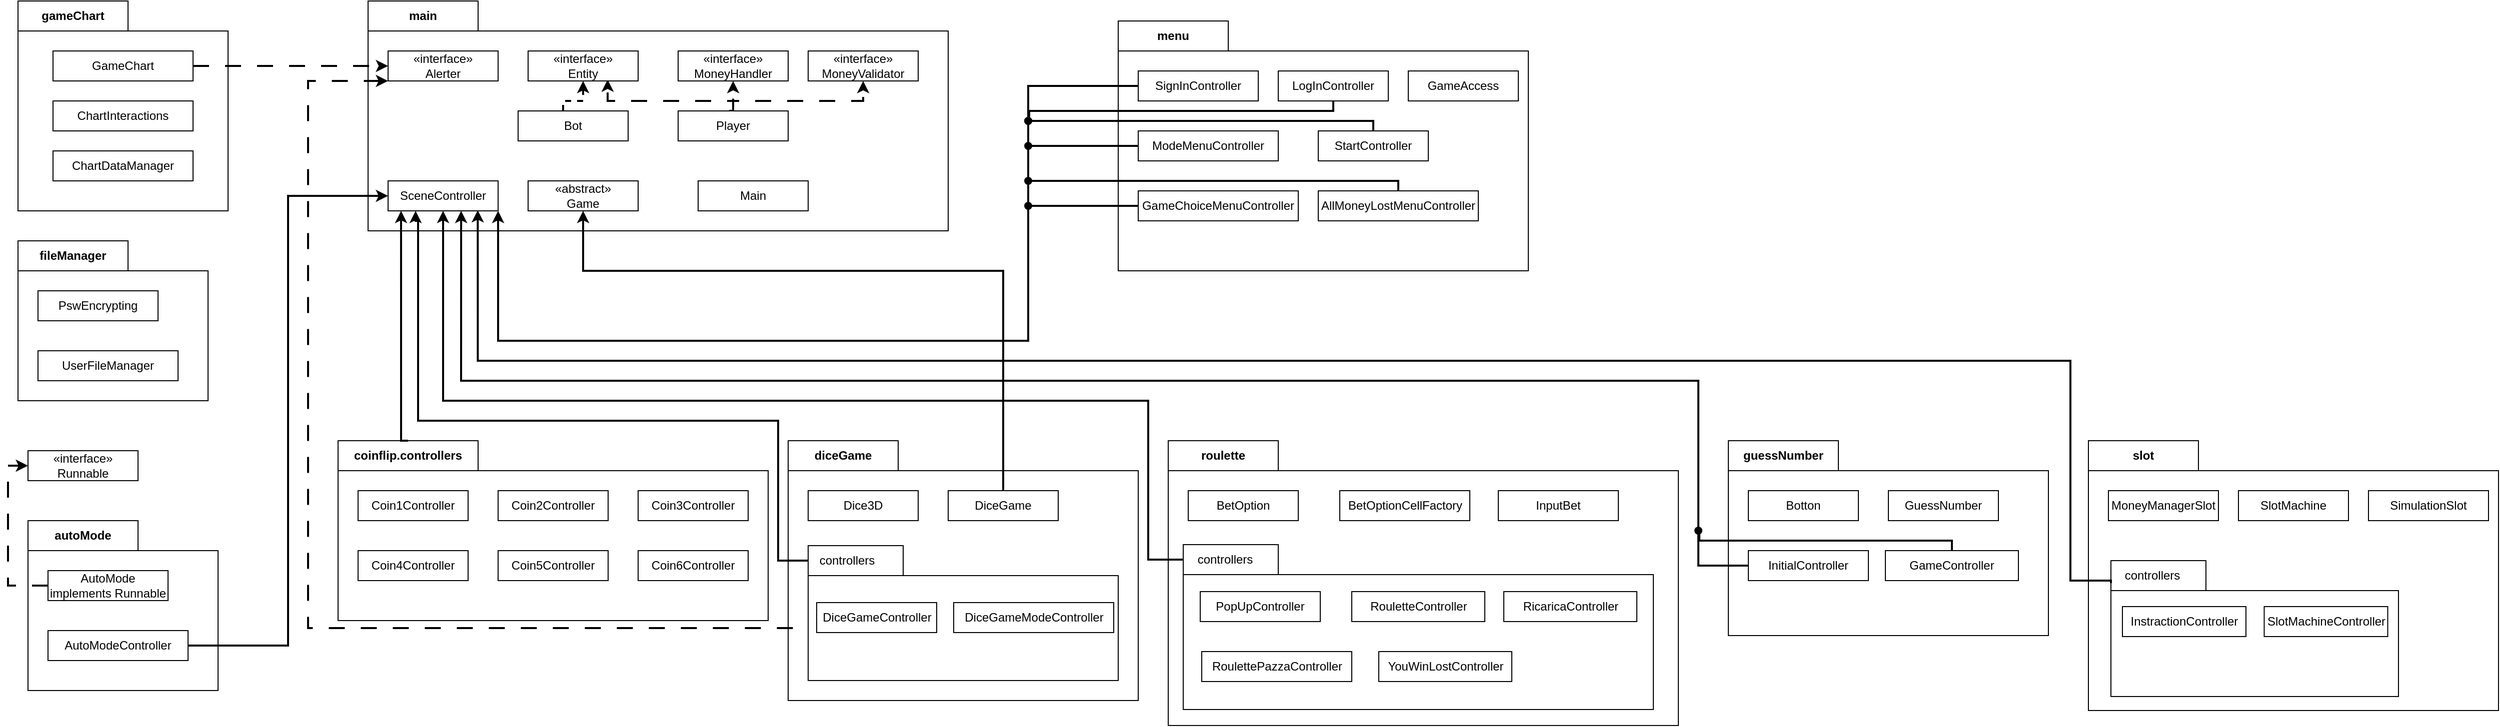 <mxfile version="27.0.3">
  <diagram name="Pagina-1" id="ULorsX4dkZvLXAzqjklM">
    <mxGraphModel dx="2839" dy="1103" grid="1" gridSize="10" guides="1" tooltips="1" connect="1" arrows="1" fold="1" page="1" pageScale="1" pageWidth="827" pageHeight="1169" math="0" shadow="0">
      <root>
        <mxCell id="0" />
        <mxCell id="1" parent="0" />
        <mxCell id="FWpXfkDFyRF1rJNaKwE4-2" value="main" style="shape=folder;fontStyle=1;tabWidth=110;tabHeight=30;tabPosition=left;html=1;boundedLbl=1;labelInHeader=1;container=1;collapsible=0;recursiveResize=0;whiteSpace=wrap;" parent="1" vertex="1">
          <mxGeometry x="-420" y="80" width="580" height="230" as="geometry" />
        </mxCell>
        <mxCell id="FWpXfkDFyRF1rJNaKwE4-3" value="&lt;div&gt;«interface»&lt;br&gt;&lt;/div&gt;Alerter" style="html=1;whiteSpace=wrap;" parent="FWpXfkDFyRF1rJNaKwE4-2" vertex="1">
          <mxGeometry width="110" height="30" relative="1" as="geometry">
            <mxPoint x="20" y="50" as="offset" />
          </mxGeometry>
        </mxCell>
        <mxCell id="FWpXfkDFyRF1rJNaKwE4-11" value="&lt;div&gt;«interface»&lt;br&gt;&lt;/div&gt;MoneyHandler" style="html=1;whiteSpace=wrap;" parent="FWpXfkDFyRF1rJNaKwE4-2" vertex="1">
          <mxGeometry x="310" y="50" width="110" height="30" as="geometry" />
        </mxCell>
        <mxCell id="FWpXfkDFyRF1rJNaKwE4-14" style="edgeStyle=orthogonalEdgeStyle;rounded=0;orthogonalLoop=1;jettySize=auto;html=1;dashed=1;strokeWidth=2;" parent="FWpXfkDFyRF1rJNaKwE4-2" source="FWpXfkDFyRF1rJNaKwE4-10" target="FWpXfkDFyRF1rJNaKwE4-4" edge="1">
          <mxGeometry relative="1" as="geometry">
            <Array as="points">
              <mxPoint x="195" y="100" />
              <mxPoint x="215" y="100" />
            </Array>
          </mxGeometry>
        </mxCell>
        <mxCell id="FWpXfkDFyRF1rJNaKwE4-10" value="Bot" style="html=1;whiteSpace=wrap;" parent="FWpXfkDFyRF1rJNaKwE4-2" vertex="1">
          <mxGeometry x="150" y="110" width="110" height="30" as="geometry" />
        </mxCell>
        <mxCell id="FWpXfkDFyRF1rJNaKwE4-9" value="Main" style="html=1;whiteSpace=wrap;" parent="FWpXfkDFyRF1rJNaKwE4-2" vertex="1">
          <mxGeometry x="330" y="180" width="110" height="30" as="geometry" />
        </mxCell>
        <mxCell id="FWpXfkDFyRF1rJNaKwE4-8" value="SceneController" style="html=1;whiteSpace=wrap;" parent="FWpXfkDFyRF1rJNaKwE4-2" vertex="1">
          <mxGeometry x="20" y="180" width="110" height="30" as="geometry" />
        </mxCell>
        <mxCell id="FWpXfkDFyRF1rJNaKwE4-15" style="edgeStyle=orthogonalEdgeStyle;rounded=0;orthogonalLoop=1;jettySize=auto;html=1;exitX=0.464;exitY=-0.006;exitDx=0;exitDy=0;exitPerimeter=0;dashed=1;dashPattern=8 8;strokeWidth=2;" parent="FWpXfkDFyRF1rJNaKwE4-2" source="FWpXfkDFyRF1rJNaKwE4-7" target="FWpXfkDFyRF1rJNaKwE4-11" edge="1">
          <mxGeometry relative="1" as="geometry">
            <Array as="points">
              <mxPoint x="365" y="110" />
            </Array>
          </mxGeometry>
        </mxCell>
        <mxCell id="FWpXfkDFyRF1rJNaKwE4-17" style="edgeStyle=orthogonalEdgeStyle;rounded=0;orthogonalLoop=1;jettySize=auto;html=1;dashed=1;dashPattern=8 8;strokeWidth=2;" parent="FWpXfkDFyRF1rJNaKwE4-2" source="FWpXfkDFyRF1rJNaKwE4-7" target="FWpXfkDFyRF1rJNaKwE4-6" edge="1">
          <mxGeometry relative="1" as="geometry">
            <Array as="points">
              <mxPoint x="365" y="100" />
              <mxPoint x="495" y="100" />
            </Array>
          </mxGeometry>
        </mxCell>
        <mxCell id="FWpXfkDFyRF1rJNaKwE4-18" style="edgeStyle=orthogonalEdgeStyle;rounded=0;orthogonalLoop=1;jettySize=auto;html=1;entryX=0.723;entryY=0.954;entryDx=0;entryDy=0;entryPerimeter=0;dashed=1;dashPattern=8 8;strokeWidth=2;" parent="FWpXfkDFyRF1rJNaKwE4-2" source="FWpXfkDFyRF1rJNaKwE4-7" target="FWpXfkDFyRF1rJNaKwE4-4" edge="1">
          <mxGeometry relative="1" as="geometry">
            <mxPoint x="240" y="90" as="targetPoint" />
            <Array as="points">
              <mxPoint x="365" y="100" />
              <mxPoint x="240" y="100" />
            </Array>
          </mxGeometry>
        </mxCell>
        <mxCell id="FWpXfkDFyRF1rJNaKwE4-7" value="Player" style="html=1;whiteSpace=wrap;" parent="FWpXfkDFyRF1rJNaKwE4-2" vertex="1">
          <mxGeometry x="310" y="110" width="110" height="30" as="geometry" />
        </mxCell>
        <mxCell id="FWpXfkDFyRF1rJNaKwE4-6" value="&lt;div&gt;«interface»&lt;br&gt;&lt;/div&gt;MoneyValidator" style="html=1;whiteSpace=wrap;" parent="FWpXfkDFyRF1rJNaKwE4-2" vertex="1">
          <mxGeometry x="440" y="50" width="110" height="30" as="geometry" />
        </mxCell>
        <mxCell id="FWpXfkDFyRF1rJNaKwE4-5" value="&lt;div&gt;&lt;div&gt;«abstract»&lt;br&gt;&lt;/div&gt;&lt;/div&gt;Game" style="html=1;whiteSpace=wrap;" parent="FWpXfkDFyRF1rJNaKwE4-2" vertex="1">
          <mxGeometry x="160" y="180" width="110" height="30" as="geometry" />
        </mxCell>
        <mxCell id="FWpXfkDFyRF1rJNaKwE4-4" value="&lt;div&gt;«interface»&lt;br&gt;&lt;/div&gt;Entity" style="html=1;whiteSpace=wrap;" parent="FWpXfkDFyRF1rJNaKwE4-2" vertex="1">
          <mxGeometry x="160" y="50" width="110" height="30" as="geometry" />
        </mxCell>
        <mxCell id="FWpXfkDFyRF1rJNaKwE4-19" value="coinflip.controllers" style="shape=folder;fontStyle=1;tabWidth=140;tabHeight=30;tabPosition=left;html=1;boundedLbl=1;labelInHeader=1;container=1;collapsible=0;recursiveResize=0;whiteSpace=wrap;" parent="1" vertex="1">
          <mxGeometry x="-450" y="520" width="430" height="180" as="geometry" />
        </mxCell>
        <mxCell id="FWpXfkDFyRF1rJNaKwE4-20" value="Coin1Controller" style="html=1;whiteSpace=wrap;" parent="FWpXfkDFyRF1rJNaKwE4-19" vertex="1">
          <mxGeometry width="110" height="30" relative="1" as="geometry">
            <mxPoint x="20" y="50" as="offset" />
          </mxGeometry>
        </mxCell>
        <mxCell id="FWpXfkDFyRF1rJNaKwE4-39" value="Coin2Controller" style="html=1;whiteSpace=wrap;" parent="FWpXfkDFyRF1rJNaKwE4-19" vertex="1">
          <mxGeometry x="160" y="50" width="110" height="30" as="geometry" />
        </mxCell>
        <mxCell id="FWpXfkDFyRF1rJNaKwE4-38" value="Coin3Controller" style="html=1;whiteSpace=wrap;" parent="FWpXfkDFyRF1rJNaKwE4-19" vertex="1">
          <mxGeometry x="300" y="50" width="110" height="30" as="geometry" />
        </mxCell>
        <mxCell id="FWpXfkDFyRF1rJNaKwE4-37" value="Coin6Controller" style="html=1;whiteSpace=wrap;" parent="FWpXfkDFyRF1rJNaKwE4-19" vertex="1">
          <mxGeometry x="300" y="110" width="110" height="30" as="geometry" />
        </mxCell>
        <mxCell id="FWpXfkDFyRF1rJNaKwE4-36" value="Coin5Controller" style="html=1;whiteSpace=wrap;" parent="FWpXfkDFyRF1rJNaKwE4-19" vertex="1">
          <mxGeometry x="160" y="110" width="110" height="30" as="geometry" />
        </mxCell>
        <mxCell id="FWpXfkDFyRF1rJNaKwE4-35" value="Coin4Controller" style="html=1;whiteSpace=wrap;" parent="FWpXfkDFyRF1rJNaKwE4-19" vertex="1">
          <mxGeometry x="20" y="110" width="110" height="30" as="geometry" />
        </mxCell>
        <mxCell id="FWpXfkDFyRF1rJNaKwE4-44" value="diceGame" style="shape=folder;fontStyle=1;tabWidth=110;tabHeight=30;tabPosition=left;html=1;boundedLbl=1;labelInHeader=1;container=1;collapsible=0;recursiveResize=0;whiteSpace=wrap;" parent="1" vertex="1">
          <mxGeometry y="520" width="350" height="260" as="geometry" />
        </mxCell>
        <mxCell id="FWpXfkDFyRF1rJNaKwE4-45" value="Dice3D" style="html=1;whiteSpace=wrap;" parent="FWpXfkDFyRF1rJNaKwE4-44" vertex="1">
          <mxGeometry width="110" height="30" relative="1" as="geometry">
            <mxPoint x="20" y="50" as="offset" />
          </mxGeometry>
        </mxCell>
        <mxCell id="FWpXfkDFyRF1rJNaKwE4-46" value="DiceGame" style="html=1;whiteSpace=wrap;" parent="FWpXfkDFyRF1rJNaKwE4-44" vertex="1">
          <mxGeometry x="160" y="50" width="110" height="30" as="geometry" />
        </mxCell>
        <mxCell id="FWpXfkDFyRF1rJNaKwE4-49" value="DiceGameModeController" style="html=1;whiteSpace=wrap;" parent="FWpXfkDFyRF1rJNaKwE4-44" vertex="1">
          <mxGeometry x="165.5" y="162" width="160" height="30" as="geometry" />
        </mxCell>
        <mxCell id="FWpXfkDFyRF1rJNaKwE4-50" value="DiceGameController" style="html=1;whiteSpace=wrap;" parent="FWpXfkDFyRF1rJNaKwE4-44" vertex="1">
          <mxGeometry x="28.5" y="162" width="120" height="30" as="geometry" />
        </mxCell>
        <mxCell id="FWpXfkDFyRF1rJNaKwE4-51" value="classi estendono SceneController" style="text;html=1;align=center;verticalAlign=middle;whiteSpace=wrap;rounded=0;" parent="FWpXfkDFyRF1rJNaKwE4-44" vertex="1">
          <mxGeometry x="25" y="210" width="300" height="30" as="geometry" />
        </mxCell>
        <mxCell id="FWpXfkDFyRF1rJNaKwE4-105" value="" style="rounded=0;whiteSpace=wrap;html=1;fillColor=none;" parent="FWpXfkDFyRF1rJNaKwE4-44" vertex="1">
          <mxGeometry x="20" y="105" width="95" height="30" as="geometry" />
        </mxCell>
        <mxCell id="FWpXfkDFyRF1rJNaKwE4-106" value="controllers" style="text;html=1;align=center;verticalAlign=middle;whiteSpace=wrap;rounded=0;" parent="FWpXfkDFyRF1rJNaKwE4-44" vertex="1">
          <mxGeometry x="28.5" y="105" width="60" height="30" as="geometry" />
        </mxCell>
        <mxCell id="FWpXfkDFyRF1rJNaKwE4-104" value="" style="rounded=0;whiteSpace=wrap;html=1;fillColor=none;" parent="FWpXfkDFyRF1rJNaKwE4-44" vertex="1">
          <mxGeometry x="20" y="135" width="310" height="105" as="geometry" />
        </mxCell>
        <mxCell id="gRIHP41eTiHyp5s1urNY-27" value="" style="rounded=0;whiteSpace=wrap;html=1;strokeWidth=0;strokeColor=none;" parent="FWpXfkDFyRF1rJNaKwE4-44" vertex="1">
          <mxGeometry x="50" y="200" width="250" height="30" as="geometry" />
        </mxCell>
        <mxCell id="FWpXfkDFyRF1rJNaKwE4-61" value="menu" style="shape=folder;fontStyle=1;tabWidth=110;tabHeight=30;tabPosition=left;html=1;boundedLbl=1;labelInHeader=1;container=1;collapsible=0;recursiveResize=0;whiteSpace=wrap;" parent="1" vertex="1">
          <mxGeometry x="330" y="100" width="410" height="250" as="geometry" />
        </mxCell>
        <mxCell id="FWpXfkDFyRF1rJNaKwE4-62" value="GameAccess" style="html=1;whiteSpace=wrap;" parent="FWpXfkDFyRF1rJNaKwE4-61" vertex="1">
          <mxGeometry width="110" height="30" relative="1" as="geometry">
            <mxPoint x="290" y="50" as="offset" />
          </mxGeometry>
        </mxCell>
        <mxCell id="gRIHP41eTiHyp5s1urNY-12" style="edgeStyle=orthogonalEdgeStyle;rounded=0;orthogonalLoop=1;jettySize=auto;html=1;endArrow=oval;endFill=1;strokeWidth=2;" parent="FWpXfkDFyRF1rJNaKwE4-61" source="FWpXfkDFyRF1rJNaKwE4-63" edge="1">
          <mxGeometry relative="1" as="geometry">
            <mxPoint x="-90" y="100" as="targetPoint" />
            <Array as="points">
              <mxPoint x="215" y="90" />
              <mxPoint x="-89" y="90" />
            </Array>
          </mxGeometry>
        </mxCell>
        <mxCell id="FWpXfkDFyRF1rJNaKwE4-63" value="LogInController" style="html=1;whiteSpace=wrap;" parent="FWpXfkDFyRF1rJNaKwE4-61" vertex="1">
          <mxGeometry x="160" y="50" width="110" height="30" as="geometry" />
        </mxCell>
        <mxCell id="gRIHP41eTiHyp5s1urNY-15" style="edgeStyle=orthogonalEdgeStyle;rounded=0;orthogonalLoop=1;jettySize=auto;html=1;endArrow=oval;endFill=1;strokeWidth=2;" parent="FWpXfkDFyRF1rJNaKwE4-61" source="FWpXfkDFyRF1rJNaKwE4-64" edge="1">
          <mxGeometry relative="1" as="geometry">
            <mxPoint x="-90" y="185" as="targetPoint" />
          </mxGeometry>
        </mxCell>
        <mxCell id="FWpXfkDFyRF1rJNaKwE4-64" value="GameChoiceMenuController" style="html=1;whiteSpace=wrap;" parent="FWpXfkDFyRF1rJNaKwE4-61" vertex="1">
          <mxGeometry x="20" y="170" width="160" height="30" as="geometry" />
        </mxCell>
        <mxCell id="FWpXfkDFyRF1rJNaKwE4-65" value="SignInController" style="html=1;whiteSpace=wrap;" parent="FWpXfkDFyRF1rJNaKwE4-61" vertex="1">
          <mxGeometry x="20" y="50" width="120" height="30" as="geometry" />
        </mxCell>
        <mxCell id="gRIHP41eTiHyp5s1urNY-14" style="edgeStyle=orthogonalEdgeStyle;rounded=0;orthogonalLoop=1;jettySize=auto;html=1;endArrow=oval;endFill=1;strokeWidth=2;" parent="FWpXfkDFyRF1rJNaKwE4-61" source="FWpXfkDFyRF1rJNaKwE4-68" edge="1">
          <mxGeometry relative="1" as="geometry">
            <mxPoint x="-90" y="100" as="targetPoint" />
            <Array as="points">
              <mxPoint x="255" y="100" />
              <mxPoint x="-89" y="100" />
            </Array>
          </mxGeometry>
        </mxCell>
        <mxCell id="FWpXfkDFyRF1rJNaKwE4-68" value="StartController" style="html=1;whiteSpace=wrap;" parent="FWpXfkDFyRF1rJNaKwE4-61" vertex="1">
          <mxGeometry x="200" y="110" width="110" height="30" as="geometry" />
        </mxCell>
        <mxCell id="gRIHP41eTiHyp5s1urNY-13" style="edgeStyle=orthogonalEdgeStyle;rounded=0;orthogonalLoop=1;jettySize=auto;html=1;endArrow=oval;endFill=1;strokeWidth=2;" parent="FWpXfkDFyRF1rJNaKwE4-61" source="FWpXfkDFyRF1rJNaKwE4-67" edge="1">
          <mxGeometry relative="1" as="geometry">
            <mxPoint x="-90" y="125" as="targetPoint" />
          </mxGeometry>
        </mxCell>
        <mxCell id="FWpXfkDFyRF1rJNaKwE4-67" value="ModeMenuController" style="html=1;whiteSpace=wrap;" parent="FWpXfkDFyRF1rJNaKwE4-61" vertex="1">
          <mxGeometry x="20" y="110" width="140" height="30" as="geometry" />
        </mxCell>
        <mxCell id="gRIHP41eTiHyp5s1urNY-16" style="edgeStyle=orthogonalEdgeStyle;rounded=0;orthogonalLoop=1;jettySize=auto;html=1;endArrow=oval;endFill=1;strokeWidth=2;" parent="FWpXfkDFyRF1rJNaKwE4-61" source="btJK6snLStL6nmimXHYc-6" edge="1">
          <mxGeometry relative="1" as="geometry">
            <mxPoint x="-90" y="160" as="targetPoint" />
            <Array as="points">
              <mxPoint x="280" y="160" />
              <mxPoint x="-89" y="160" />
            </Array>
          </mxGeometry>
        </mxCell>
        <mxCell id="btJK6snLStL6nmimXHYc-6" value="AllMoneyLostMenu&lt;span style=&quot;background-color: transparent; color: light-dark(rgb(0, 0, 0), rgb(255, 255, 255));&quot;&gt;Controller&lt;/span&gt;" style="html=1;whiteSpace=wrap;" parent="FWpXfkDFyRF1rJNaKwE4-61" vertex="1">
          <mxGeometry x="200" y="170" width="160" height="30" as="geometry" />
        </mxCell>
        <mxCell id="FWpXfkDFyRF1rJNaKwE4-69" value="fileManager" style="shape=folder;fontStyle=1;tabWidth=110;tabHeight=30;tabPosition=left;html=1;boundedLbl=1;labelInHeader=1;container=1;collapsible=0;recursiveResize=0;whiteSpace=wrap;" parent="1" vertex="1">
          <mxGeometry x="-770" y="320" width="190" height="160" as="geometry" />
        </mxCell>
        <mxCell id="FWpXfkDFyRF1rJNaKwE4-73" value="PswEncrypting" style="html=1;whiteSpace=wrap;" parent="FWpXfkDFyRF1rJNaKwE4-69" vertex="1">
          <mxGeometry x="20" y="50" width="120" height="30" as="geometry" />
        </mxCell>
        <mxCell id="FWpXfkDFyRF1rJNaKwE4-75" value="UserFileManager" style="html=1;whiteSpace=wrap;" parent="FWpXfkDFyRF1rJNaKwE4-69" vertex="1">
          <mxGeometry x="20" y="110" width="140" height="30" as="geometry" />
        </mxCell>
        <mxCell id="FWpXfkDFyRF1rJNaKwE4-76" value="gameChart" style="shape=folder;fontStyle=1;tabWidth=110;tabHeight=30;tabPosition=left;html=1;boundedLbl=1;labelInHeader=1;container=1;collapsible=0;recursiveResize=0;whiteSpace=wrap;" parent="1" vertex="1">
          <mxGeometry x="-770" y="80" width="210" height="210" as="geometry" />
        </mxCell>
        <mxCell id="FWpXfkDFyRF1rJNaKwE4-78" value="ChartInteractions" style="html=1;whiteSpace=wrap;" parent="FWpXfkDFyRF1rJNaKwE4-76" vertex="1">
          <mxGeometry x="35" y="100" width="140" height="30" as="geometry" />
        </mxCell>
        <mxCell id="FWpXfkDFyRF1rJNaKwE4-80" value="GameChart" style="html=1;whiteSpace=wrap;" parent="FWpXfkDFyRF1rJNaKwE4-76" vertex="1">
          <mxGeometry x="35" y="50" width="140" height="30" as="geometry" />
        </mxCell>
        <mxCell id="FWpXfkDFyRF1rJNaKwE4-77" value="ChartDataManager" style="html=1;whiteSpace=wrap;" parent="FWpXfkDFyRF1rJNaKwE4-76" vertex="1">
          <mxGeometry x="35" y="150" width="140" height="30" as="geometry" />
        </mxCell>
        <mxCell id="FWpXfkDFyRF1rJNaKwE4-82" value="guessNumber" style="shape=folder;fontStyle=1;tabWidth=110;tabHeight=30;tabPosition=left;html=1;boundedLbl=1;labelInHeader=1;container=1;collapsible=0;recursiveResize=0;whiteSpace=wrap;" parent="1" vertex="1">
          <mxGeometry x="940" y="520" width="320" height="195" as="geometry" />
        </mxCell>
        <mxCell id="FWpXfkDFyRF1rJNaKwE4-83" value="Botton" style="html=1;whiteSpace=wrap;" parent="FWpXfkDFyRF1rJNaKwE4-82" vertex="1">
          <mxGeometry width="110" height="30" relative="1" as="geometry">
            <mxPoint x="20" y="50" as="offset" />
          </mxGeometry>
        </mxCell>
        <mxCell id="FWpXfkDFyRF1rJNaKwE4-84" value="GuessNumber" style="html=1;whiteSpace=wrap;" parent="FWpXfkDFyRF1rJNaKwE4-82" vertex="1">
          <mxGeometry x="160" y="50" width="110" height="30" as="geometry" />
        </mxCell>
        <mxCell id="gRIHP41eTiHyp5s1urNY-9" style="edgeStyle=orthogonalEdgeStyle;rounded=0;orthogonalLoop=1;jettySize=auto;html=1;endArrow=oval;endFill=1;strokeWidth=2;" parent="FWpXfkDFyRF1rJNaKwE4-82" source="FWpXfkDFyRF1rJNaKwE4-85" edge="1">
          <mxGeometry relative="1" as="geometry">
            <mxPoint x="-30" y="90" as="targetPoint" />
            <Array as="points">
              <mxPoint x="224" y="100" />
              <mxPoint x="-29" y="100" />
            </Array>
          </mxGeometry>
        </mxCell>
        <mxCell id="FWpXfkDFyRF1rJNaKwE4-85" value="GameController" style="html=1;whiteSpace=wrap;" parent="FWpXfkDFyRF1rJNaKwE4-82" vertex="1">
          <mxGeometry x="157" y="110" width="133" height="30" as="geometry" />
        </mxCell>
        <mxCell id="FWpXfkDFyRF1rJNaKwE4-86" value="InitialController" style="html=1;whiteSpace=wrap;" parent="FWpXfkDFyRF1rJNaKwE4-82" vertex="1">
          <mxGeometry x="20" y="110" width="120" height="30" as="geometry" />
        </mxCell>
        <mxCell id="FWpXfkDFyRF1rJNaKwE4-108" value="slot" style="shape=folder;fontStyle=1;tabWidth=110;tabHeight=30;tabPosition=left;html=1;boundedLbl=1;labelInHeader=1;container=1;collapsible=0;recursiveResize=0;whiteSpace=wrap;" parent="1" vertex="1">
          <mxGeometry x="1300" y="520" width="410" height="270" as="geometry" />
        </mxCell>
        <mxCell id="FWpXfkDFyRF1rJNaKwE4-109" value="MoneyManagerSlot" style="html=1;whiteSpace=wrap;" parent="FWpXfkDFyRF1rJNaKwE4-108" vertex="1">
          <mxGeometry width="110" height="30" relative="1" as="geometry">
            <mxPoint x="20" y="50" as="offset" />
          </mxGeometry>
        </mxCell>
        <mxCell id="FWpXfkDFyRF1rJNaKwE4-110" value="SimulationSlot" style="html=1;whiteSpace=wrap;" parent="FWpXfkDFyRF1rJNaKwE4-108" vertex="1">
          <mxGeometry x="280" y="50" width="120" height="30" as="geometry" />
        </mxCell>
        <mxCell id="FWpXfkDFyRF1rJNaKwE4-117" value="" style="rounded=0;whiteSpace=wrap;html=1;fillColor=none;" parent="FWpXfkDFyRF1rJNaKwE4-108" vertex="1">
          <mxGeometry x="22.5" y="150" width="287.5" height="106" as="geometry" />
        </mxCell>
        <mxCell id="FWpXfkDFyRF1rJNaKwE4-118" value="" style="rounded=0;whiteSpace=wrap;html=1;fillColor=none;" parent="FWpXfkDFyRF1rJNaKwE4-108" vertex="1">
          <mxGeometry x="22.5" y="120" width="95" height="30" as="geometry" />
        </mxCell>
        <mxCell id="FWpXfkDFyRF1rJNaKwE4-119" value="controllers" style="text;html=1;align=center;verticalAlign=middle;whiteSpace=wrap;rounded=0;" parent="FWpXfkDFyRF1rJNaKwE4-108" vertex="1">
          <mxGeometry x="34" y="120" width="60" height="30" as="geometry" />
        </mxCell>
        <mxCell id="FWpXfkDFyRF1rJNaKwE4-121" value="InstractionController" style="html=1;whiteSpace=wrap;" parent="FWpXfkDFyRF1rJNaKwE4-108" vertex="1">
          <mxGeometry x="34" y="166" width="123.5" height="30" as="geometry" />
        </mxCell>
        <mxCell id="FWpXfkDFyRF1rJNaKwE4-122" value="SlotMachineController" style="html=1;whiteSpace=wrap;" parent="FWpXfkDFyRF1rJNaKwE4-108" vertex="1">
          <mxGeometry x="175.75" y="166" width="123.5" height="30" as="geometry" />
        </mxCell>
        <mxCell id="btJK6snLStL6nmimXHYc-7" value="SlotMachine" style="html=1;whiteSpace=wrap;" parent="FWpXfkDFyRF1rJNaKwE4-108" vertex="1">
          <mxGeometry x="150" y="50" width="110" height="30" as="geometry" />
        </mxCell>
        <mxCell id="btJK6snLStL6nmimXHYc-1" value="autoMode" style="shape=folder;fontStyle=1;tabWidth=110;tabHeight=30;tabPosition=left;html=1;boundedLbl=1;labelInHeader=1;container=1;collapsible=0;recursiveResize=0;whiteSpace=wrap;" parent="1" vertex="1">
          <mxGeometry x="-760" y="600" width="190" height="170" as="geometry" />
        </mxCell>
        <mxCell id="btJK6snLStL6nmimXHYc-2" value="AutoMode implements Runnable" style="html=1;whiteSpace=wrap;" parent="btJK6snLStL6nmimXHYc-1" vertex="1">
          <mxGeometry x="20" y="50" width="120" height="30" as="geometry" />
        </mxCell>
        <mxCell id="btJK6snLStL6nmimXHYc-3" value="AutoModeController" style="html=1;whiteSpace=wrap;" parent="btJK6snLStL6nmimXHYc-1" vertex="1">
          <mxGeometry x="20" y="110" width="140" height="30" as="geometry" />
        </mxCell>
        <mxCell id="gRIHP41eTiHyp5s1urNY-3" style="edgeStyle=orthogonalEdgeStyle;rounded=0;orthogonalLoop=1;jettySize=auto;html=1;entryX=0;entryY=0.5;entryDx=0;entryDy=0;dashed=1;dashPattern=8 8;strokeWidth=2;" parent="1" source="FWpXfkDFyRF1rJNaKwE4-80" target="FWpXfkDFyRF1rJNaKwE4-3" edge="1">
          <mxGeometry relative="1" as="geometry" />
        </mxCell>
        <mxCell id="gRIHP41eTiHyp5s1urNY-4" style="edgeStyle=orthogonalEdgeStyle;rounded=0;orthogonalLoop=1;jettySize=auto;html=1;entryX=0;entryY=0.5;entryDx=0;entryDy=0;exitX=1;exitY=0.5;exitDx=0;exitDy=0;strokeWidth=2;" parent="1" source="btJK6snLStL6nmimXHYc-3" target="FWpXfkDFyRF1rJNaKwE4-8" edge="1">
          <mxGeometry relative="1" as="geometry">
            <Array as="points">
              <mxPoint x="-500" y="725" />
              <mxPoint x="-500" y="275" />
            </Array>
          </mxGeometry>
        </mxCell>
        <mxCell id="gRIHP41eTiHyp5s1urNY-5" style="edgeStyle=orthogonalEdgeStyle;rounded=0;orthogonalLoop=1;jettySize=auto;html=1;entryX=0.118;entryY=1;entryDx=0;entryDy=0;entryPerimeter=0;exitX=0;exitY=0;exitDx=70;exitDy=0;exitPerimeter=0;strokeWidth=2;" parent="1" source="FWpXfkDFyRF1rJNaKwE4-19" target="FWpXfkDFyRF1rJNaKwE4-8" edge="1">
          <mxGeometry relative="1" as="geometry">
            <Array as="points">
              <mxPoint x="-387" y="520" />
            </Array>
          </mxGeometry>
        </mxCell>
        <mxCell id="FWpXfkDFyRF1rJNaKwE4-89" value="roulette" style="shape=folder;fontStyle=1;tabWidth=110;tabHeight=30;tabPosition=left;html=1;boundedLbl=1;labelInHeader=1;container=1;collapsible=0;recursiveResize=0;whiteSpace=wrap;" parent="1" vertex="1">
          <mxGeometry x="380" y="520" width="510" height="285" as="geometry" />
        </mxCell>
        <mxCell id="FWpXfkDFyRF1rJNaKwE4-90" value="BetOption" style="html=1;whiteSpace=wrap;" parent="FWpXfkDFyRF1rJNaKwE4-89" vertex="1">
          <mxGeometry width="110" height="30" relative="1" as="geometry">
            <mxPoint x="20" y="50" as="offset" />
          </mxGeometry>
        </mxCell>
        <mxCell id="FWpXfkDFyRF1rJNaKwE4-91" value="BetOptionCellFactory" style="html=1;whiteSpace=wrap;" parent="FWpXfkDFyRF1rJNaKwE4-89" vertex="1">
          <mxGeometry x="171.5" y="50" width="130" height="30" as="geometry" />
        </mxCell>
        <mxCell id="FWpXfkDFyRF1rJNaKwE4-92" value="PopUpController" style="html=1;whiteSpace=wrap;" parent="FWpXfkDFyRF1rJNaKwE4-89" vertex="1">
          <mxGeometry x="32" y="151" width="120" height="30" as="geometry" />
        </mxCell>
        <mxCell id="FWpXfkDFyRF1rJNaKwE4-93" value="InputBet" style="html=1;whiteSpace=wrap;" parent="FWpXfkDFyRF1rJNaKwE4-89" vertex="1">
          <mxGeometry x="330" y="50" width="120" height="30" as="geometry" />
        </mxCell>
        <mxCell id="FWpXfkDFyRF1rJNaKwE4-100" value="RicaricaController" style="html=1;whiteSpace=wrap;" parent="FWpXfkDFyRF1rJNaKwE4-89" vertex="1">
          <mxGeometry x="335.5" y="151" width="133" height="30" as="geometry" />
        </mxCell>
        <mxCell id="FWpXfkDFyRF1rJNaKwE4-99" value="RouletteController" style="html=1;whiteSpace=wrap;" parent="FWpXfkDFyRF1rJNaKwE4-89" vertex="1">
          <mxGeometry x="183.5" y="151" width="133" height="30" as="geometry" />
        </mxCell>
        <mxCell id="FWpXfkDFyRF1rJNaKwE4-97" value="YouWinLostController" style="html=1;whiteSpace=wrap;" parent="FWpXfkDFyRF1rJNaKwE4-89" vertex="1">
          <mxGeometry x="210.5" y="211" width="133" height="30" as="geometry" />
        </mxCell>
        <mxCell id="FWpXfkDFyRF1rJNaKwE4-96" value="RoulettePazzaController" style="html=1;whiteSpace=wrap;" parent="FWpXfkDFyRF1rJNaKwE4-89" vertex="1">
          <mxGeometry x="33.5" y="211" width="150" height="30" as="geometry" />
        </mxCell>
        <mxCell id="FWpXfkDFyRF1rJNaKwE4-101" value="" style="rounded=0;whiteSpace=wrap;html=1;fillColor=none;" parent="FWpXfkDFyRF1rJNaKwE4-89" vertex="1">
          <mxGeometry x="15" y="134" width="470" height="135" as="geometry" />
        </mxCell>
        <mxCell id="FWpXfkDFyRF1rJNaKwE4-102" value="" style="rounded=0;whiteSpace=wrap;html=1;fillColor=none;" parent="FWpXfkDFyRF1rJNaKwE4-89" vertex="1">
          <mxGeometry x="15" y="104" width="95" height="30" as="geometry" />
        </mxCell>
        <mxCell id="FWpXfkDFyRF1rJNaKwE4-103" value="controllers" style="text;html=1;align=center;verticalAlign=middle;whiteSpace=wrap;rounded=0;" parent="FWpXfkDFyRF1rJNaKwE4-89" vertex="1">
          <mxGeometry x="26.5" y="104" width="60" height="30" as="geometry" />
        </mxCell>
        <mxCell id="gRIHP41eTiHyp5s1urNY-8" style="edgeStyle=orthogonalEdgeStyle;rounded=0;orthogonalLoop=1;jettySize=auto;html=1;entryX=0.664;entryY=1;entryDx=0;entryDy=0;entryPerimeter=0;strokeWidth=2;" parent="1" source="FWpXfkDFyRF1rJNaKwE4-86" target="FWpXfkDFyRF1rJNaKwE4-8" edge="1">
          <mxGeometry relative="1" as="geometry">
            <Array as="points">
              <mxPoint x="910" y="645" />
              <mxPoint x="910" y="460" />
              <mxPoint x="-327" y="460" />
            </Array>
          </mxGeometry>
        </mxCell>
        <mxCell id="gRIHP41eTiHyp5s1urNY-10" style="edgeStyle=orthogonalEdgeStyle;rounded=0;orthogonalLoop=1;jettySize=auto;html=1;entryX=0.5;entryY=1;entryDx=0;entryDy=0;strokeWidth=2;exitX=0;exitY=0.5;exitDx=0;exitDy=0;" parent="1" source="FWpXfkDFyRF1rJNaKwE4-102" target="FWpXfkDFyRF1rJNaKwE4-8" edge="1">
          <mxGeometry relative="1" as="geometry">
            <mxPoint x="400" y="639" as="sourcePoint" />
            <Array as="points">
              <mxPoint x="360" y="639" />
              <mxPoint x="360" y="480" />
              <mxPoint x="-345" y="480" />
            </Array>
          </mxGeometry>
        </mxCell>
        <mxCell id="gRIHP41eTiHyp5s1urNY-11" style="edgeStyle=orthogonalEdgeStyle;rounded=0;orthogonalLoop=1;jettySize=auto;html=1;strokeWidth=2;" parent="1" source="FWpXfkDFyRF1rJNaKwE4-65" edge="1">
          <mxGeometry relative="1" as="geometry">
            <mxPoint x="-290" y="290" as="targetPoint" />
            <Array as="points">
              <mxPoint x="240" y="165" />
              <mxPoint x="240" y="420" />
              <mxPoint x="-290" y="420" />
            </Array>
          </mxGeometry>
        </mxCell>
        <mxCell id="gRIHP41eTiHyp5s1urNY-17" style="edgeStyle=orthogonalEdgeStyle;rounded=0;orthogonalLoop=1;jettySize=auto;html=1;entryX=0.5;entryY=1;entryDx=0;entryDy=0;strokeWidth=2;strokeColor=light-dark(#000000,#70E7FF);" parent="1" source="FWpXfkDFyRF1rJNaKwE4-46" target="FWpXfkDFyRF1rJNaKwE4-5" edge="1">
          <mxGeometry relative="1" as="geometry">
            <Array as="points">
              <mxPoint x="215" y="350" />
              <mxPoint x="-205" y="350" />
            </Array>
          </mxGeometry>
        </mxCell>
        <mxCell id="gRIHP41eTiHyp5s1urNY-18" style="edgeStyle=orthogonalEdgeStyle;rounded=0;orthogonalLoop=1;jettySize=auto;html=1;entryX=0.25;entryY=1;entryDx=0;entryDy=0;strokeWidth=2;" parent="1" source="FWpXfkDFyRF1rJNaKwE4-105" target="FWpXfkDFyRF1rJNaKwE4-8" edge="1">
          <mxGeometry relative="1" as="geometry">
            <Array as="points">
              <mxPoint x="-10" y="640" />
              <mxPoint x="-10" y="500" />
              <mxPoint x="-370" y="500" />
              <mxPoint x="-370" y="300" />
              <mxPoint x="-372" y="300" />
            </Array>
          </mxGeometry>
        </mxCell>
        <mxCell id="gRIHP41eTiHyp5s1urNY-22" style="edgeStyle=orthogonalEdgeStyle;rounded=0;orthogonalLoop=1;jettySize=auto;html=1;exitX=0;exitY=0.75;exitDx=0;exitDy=0;strokeWidth=2;entryX=0.815;entryY=0.978;entryDx=0;entryDy=0;entryPerimeter=0;" parent="1" source="FWpXfkDFyRF1rJNaKwE4-118" target="FWpXfkDFyRF1rJNaKwE4-8" edge="1">
          <mxGeometry relative="1" as="geometry">
            <mxPoint x="1322.5" y="675" as="sourcePoint" />
            <mxPoint x="-310" y="310" as="targetPoint" />
            <Array as="points">
              <mxPoint x="1323" y="660" />
              <mxPoint x="1282" y="660" />
              <mxPoint x="1282" y="440" />
              <mxPoint x="-310" y="440" />
            </Array>
          </mxGeometry>
        </mxCell>
        <mxCell id="gRIHP41eTiHyp5s1urNY-23" value="&lt;div&gt;«interface»&lt;br&gt;&lt;/div&gt;Runnable" style="html=1;whiteSpace=wrap;" parent="1" vertex="1">
          <mxGeometry x="-760" y="530" width="110" height="30" as="geometry" />
        </mxCell>
        <mxCell id="gRIHP41eTiHyp5s1urNY-25" style="edgeStyle=orthogonalEdgeStyle;rounded=0;orthogonalLoop=1;jettySize=auto;html=1;exitX=0;exitY=0.5;exitDx=0;exitDy=0;entryX=0;entryY=0.5;entryDx=0;entryDy=0;strokeWidth=2;dashed=1;dashPattern=8 8;" parent="1" source="btJK6snLStL6nmimXHYc-2" target="gRIHP41eTiHyp5s1urNY-23" edge="1">
          <mxGeometry relative="1" as="geometry">
            <Array as="points">
              <mxPoint x="-780" y="665" />
              <mxPoint x="-780" y="545" />
            </Array>
          </mxGeometry>
        </mxCell>
        <mxCell id="gRIHP41eTiHyp5s1urNY-26" style="edgeStyle=orthogonalEdgeStyle;rounded=0;orthogonalLoop=1;jettySize=auto;html=1;exitX=0;exitY=1;exitDx=0;exitDy=0;entryX=0;entryY=0.5;entryDx=0;entryDy=0;endArrow=none;startFill=1;startArrow=classic;strokeWidth=2;dashed=1;dashPattern=8 8;" parent="1" source="FWpXfkDFyRF1rJNaKwE4-3" target="FWpXfkDFyRF1rJNaKwE4-104" edge="1">
          <mxGeometry relative="1" as="geometry">
            <Array as="points">
              <mxPoint x="-480" y="160" />
              <mxPoint x="-480" y="707" />
            </Array>
          </mxGeometry>
        </mxCell>
      </root>
    </mxGraphModel>
  </diagram>
</mxfile>
